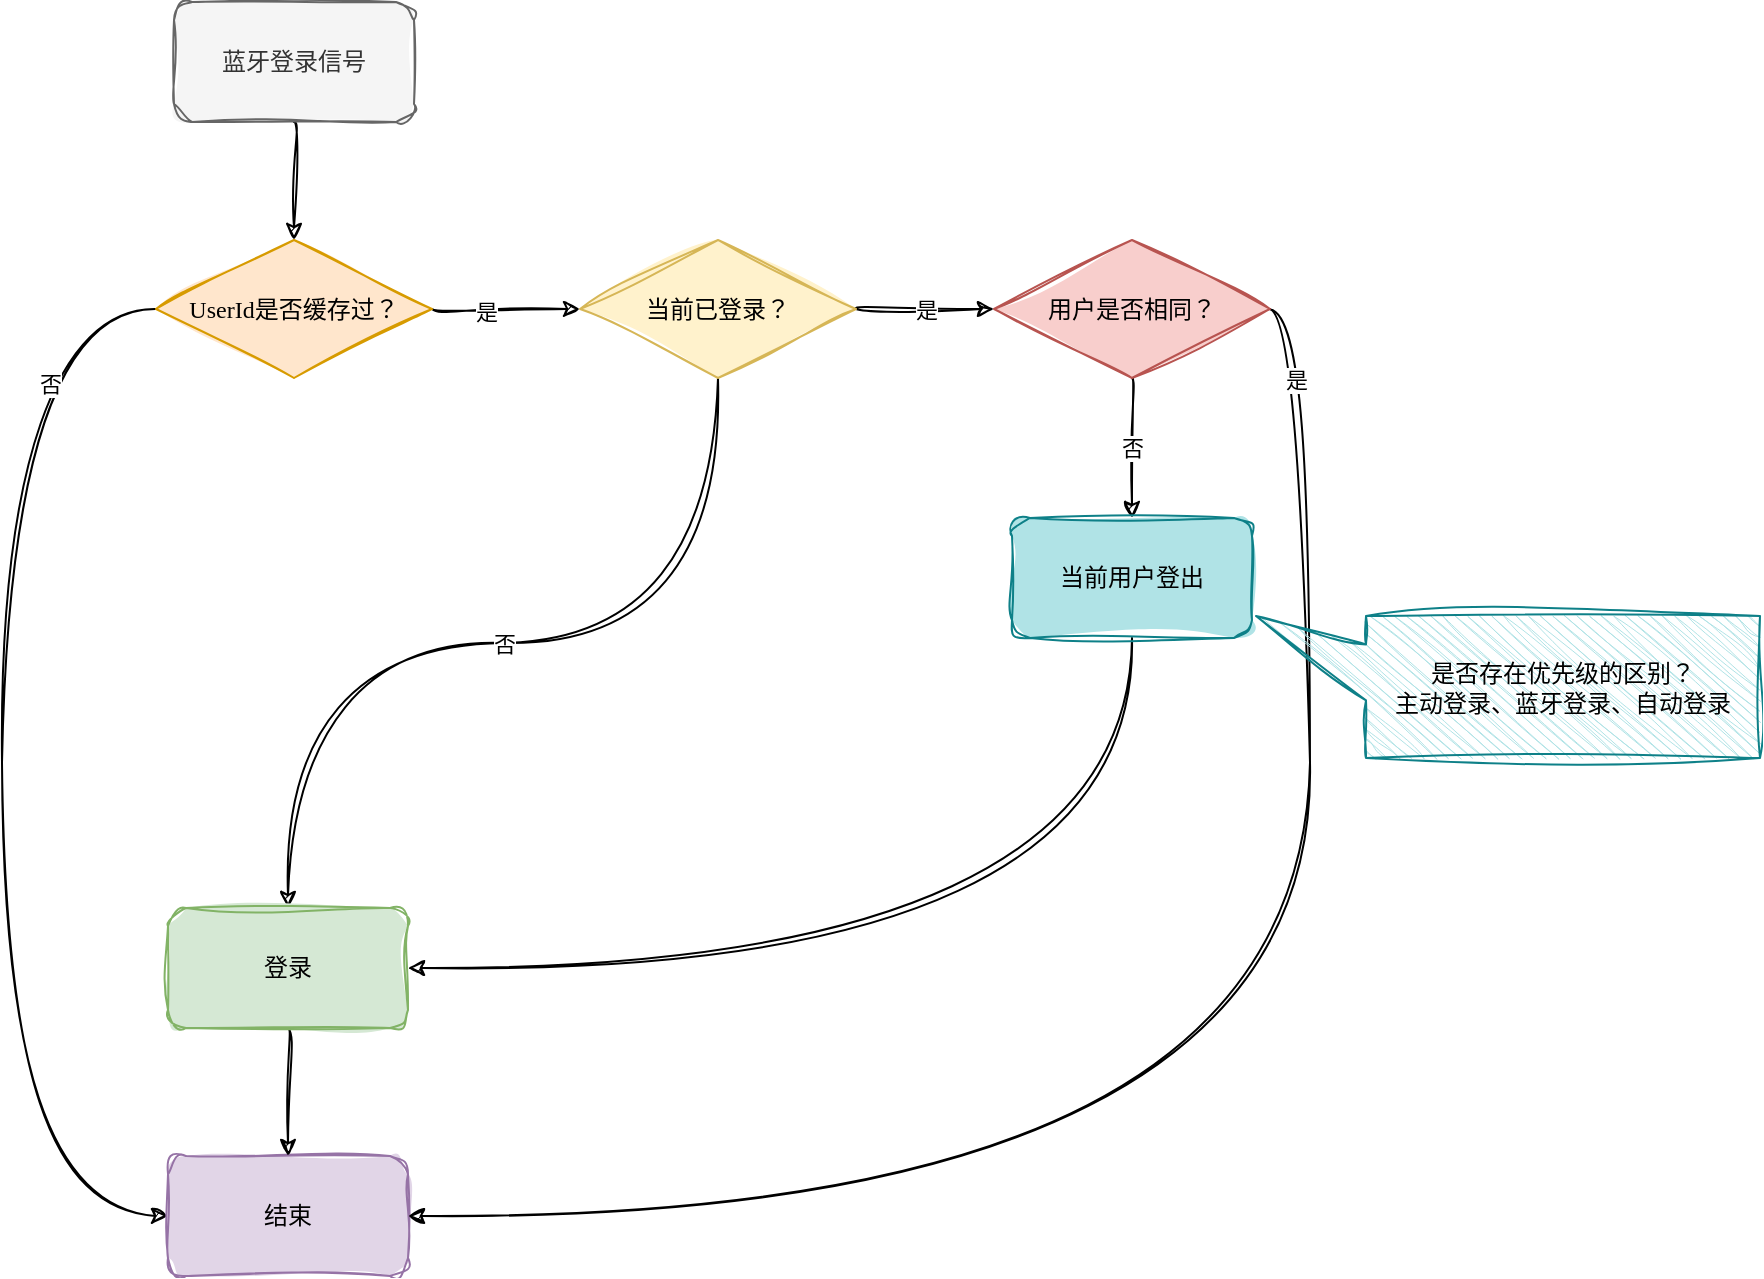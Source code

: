 <mxfile version="21.0.8" type="github">
  <diagram name="第 1 页" id="p6_CcjFaAbd17a5zXBP8">
    <mxGraphModel dx="1235" dy="758" grid="0" gridSize="10" guides="1" tooltips="1" connect="1" arrows="1" fold="1" page="0" pageScale="1" pageWidth="827" pageHeight="1169" math="0" shadow="0">
      <root>
        <mxCell id="0" />
        <mxCell id="1" parent="0" />
        <mxCell id="CxpHUTLvTEu1nHUiymsm-3" style="edgeStyle=orthogonalEdgeStyle;orthogonalLoop=1;jettySize=auto;html=1;exitX=0.5;exitY=1;exitDx=0;exitDy=0;curved=1;sketch=1;curveFitting=1;jiggle=2;" edge="1" parent="1" source="CxpHUTLvTEu1nHUiymsm-1" target="CxpHUTLvTEu1nHUiymsm-2">
          <mxGeometry relative="1" as="geometry" />
        </mxCell>
        <mxCell id="CxpHUTLvTEu1nHUiymsm-1" value="&lt;font&gt;蓝牙登录信号&lt;/font&gt;" style="rounded=1;whiteSpace=wrap;html=1;fillColor=#f5f5f5;fontColor=#333333;strokeColor=#666666;sketch=1;curveFitting=1;jiggle=2;fillStyle=solid;fontFamily=Comic Sans MS;" vertex="1" parent="1">
          <mxGeometry x="198" y="103" width="120" height="60" as="geometry" />
        </mxCell>
        <mxCell id="CxpHUTLvTEu1nHUiymsm-11" style="edgeStyle=orthogonalEdgeStyle;orthogonalLoop=1;jettySize=auto;html=1;exitX=1;exitY=0.5;exitDx=0;exitDy=0;entryX=0;entryY=0.5;entryDx=0;entryDy=0;curved=1;sketch=1;curveFitting=1;jiggle=2;" edge="1" parent="1" source="CxpHUTLvTEu1nHUiymsm-2" target="CxpHUTLvTEu1nHUiymsm-9">
          <mxGeometry relative="1" as="geometry" />
        </mxCell>
        <mxCell id="CxpHUTLvTEu1nHUiymsm-12" value="是" style="edgeLabel;html=1;align=center;verticalAlign=middle;resizable=0;points=[];" vertex="1" connectable="0" parent="CxpHUTLvTEu1nHUiymsm-11">
          <mxGeometry x="-0.27" relative="1" as="geometry">
            <mxPoint y="1" as="offset" />
          </mxGeometry>
        </mxCell>
        <mxCell id="CxpHUTLvTEu1nHUiymsm-22" style="edgeStyle=orthogonalEdgeStyle;orthogonalLoop=1;jettySize=auto;html=1;exitX=0;exitY=0.5;exitDx=0;exitDy=0;entryX=0;entryY=0.5;entryDx=0;entryDy=0;curved=1;sketch=1;curveFitting=1;jiggle=2;" edge="1" parent="1" source="CxpHUTLvTEu1nHUiymsm-2" target="CxpHUTLvTEu1nHUiymsm-4">
          <mxGeometry relative="1" as="geometry">
            <Array as="points">
              <mxPoint x="112" y="257" />
              <mxPoint x="112" y="710" />
            </Array>
          </mxGeometry>
        </mxCell>
        <mxCell id="CxpHUTLvTEu1nHUiymsm-30" value="否" style="edgeLabel;html=1;align=center;verticalAlign=middle;resizable=0;points=[];" vertex="1" connectable="0" parent="CxpHUTLvTEu1nHUiymsm-22">
          <mxGeometry x="-0.627" y="24" relative="1" as="geometry">
            <mxPoint as="offset" />
          </mxGeometry>
        </mxCell>
        <mxCell id="CxpHUTLvTEu1nHUiymsm-2" value="UserId是否缓存过？" style="rhombus;whiteSpace=wrap;html=1;fillColor=#ffe6cc;strokeColor=#d79b00;rounded=0;shadow=0;sketch=1;curveFitting=1;jiggle=2;fillStyle=solid;fontFamily=Comic Sans MS;" vertex="1" parent="1">
          <mxGeometry x="189" y="222" width="138" height="69" as="geometry" />
        </mxCell>
        <mxCell id="CxpHUTLvTEu1nHUiymsm-4" value="&lt;font&gt;结束&lt;/font&gt;" style="rounded=1;whiteSpace=wrap;html=1;fillColor=#e1d5e7;strokeColor=#9673a6;sketch=1;curveFitting=1;jiggle=2;fillStyle=solid;fontFamily=Comic Sans MS;" vertex="1" parent="1">
          <mxGeometry x="195" y="680" width="120" height="60" as="geometry" />
        </mxCell>
        <mxCell id="CxpHUTLvTEu1nHUiymsm-14" value="否" style="edgeStyle=orthogonalEdgeStyle;orthogonalLoop=1;jettySize=auto;html=1;exitX=0.5;exitY=1;exitDx=0;exitDy=0;entryX=0.5;entryY=0;entryDx=0;entryDy=0;curved=1;sketch=1;curveFitting=1;jiggle=2;" edge="1" parent="1" source="CxpHUTLvTEu1nHUiymsm-9" target="CxpHUTLvTEu1nHUiymsm-15">
          <mxGeometry relative="1" as="geometry">
            <mxPoint x="472" y="348" as="targetPoint" />
          </mxGeometry>
        </mxCell>
        <mxCell id="CxpHUTLvTEu1nHUiymsm-24" value="是" style="edgeStyle=orthogonalEdgeStyle;orthogonalLoop=1;jettySize=auto;html=1;exitX=1;exitY=0.5;exitDx=0;exitDy=0;sketch=1;curveFitting=1;jiggle=2;curved=1;" edge="1" parent="1" source="CxpHUTLvTEu1nHUiymsm-9" target="CxpHUTLvTEu1nHUiymsm-23">
          <mxGeometry relative="1" as="geometry" />
        </mxCell>
        <mxCell id="CxpHUTLvTEu1nHUiymsm-9" value="当前已登录？" style="rhombus;whiteSpace=wrap;html=1;fillColor=#fff2cc;strokeColor=#d6b656;rounded=0;shadow=0;sketch=1;curveFitting=1;jiggle=2;fillStyle=solid;fontFamily=Comic Sans MS;" vertex="1" parent="1">
          <mxGeometry x="401" y="222" width="138" height="69" as="geometry" />
        </mxCell>
        <mxCell id="CxpHUTLvTEu1nHUiymsm-21" style="edgeStyle=orthogonalEdgeStyle;orthogonalLoop=1;jettySize=auto;html=1;exitX=0.5;exitY=1;exitDx=0;exitDy=0;entryX=0.5;entryY=0;entryDx=0;entryDy=0;curved=1;sketch=1;curveFitting=1;jiggle=2;" edge="1" parent="1" source="CxpHUTLvTEu1nHUiymsm-15" target="CxpHUTLvTEu1nHUiymsm-4">
          <mxGeometry relative="1" as="geometry" />
        </mxCell>
        <mxCell id="CxpHUTLvTEu1nHUiymsm-15" value="&lt;font&gt;登录&lt;/font&gt;" style="rounded=1;whiteSpace=wrap;html=1;fillColor=#d5e8d4;strokeColor=#82b366;sketch=1;curveFitting=1;jiggle=2;fillStyle=solid;fontFamily=Comic Sans MS;" vertex="1" parent="1">
          <mxGeometry x="195" y="556" width="120" height="60" as="geometry" />
        </mxCell>
        <mxCell id="CxpHUTLvTEu1nHUiymsm-26" value="否" style="edgeStyle=orthogonalEdgeStyle;orthogonalLoop=1;jettySize=auto;html=1;exitX=0.5;exitY=1;exitDx=0;exitDy=0;curved=1;sketch=1;curveFitting=1;jiggle=2;" edge="1" parent="1" source="CxpHUTLvTEu1nHUiymsm-23" target="CxpHUTLvTEu1nHUiymsm-25">
          <mxGeometry relative="1" as="geometry" />
        </mxCell>
        <mxCell id="CxpHUTLvTEu1nHUiymsm-28" style="edgeStyle=orthogonalEdgeStyle;orthogonalLoop=1;jettySize=auto;html=1;exitX=1;exitY=0.5;exitDx=0;exitDy=0;entryX=1;entryY=0.5;entryDx=0;entryDy=0;curved=1;sketch=1;curveFitting=1;jiggle=2;" edge="1" parent="1" source="CxpHUTLvTEu1nHUiymsm-23" target="CxpHUTLvTEu1nHUiymsm-4">
          <mxGeometry relative="1" as="geometry" />
        </mxCell>
        <mxCell id="CxpHUTLvTEu1nHUiymsm-29" value="是" style="edgeLabel;html=1;align=center;verticalAlign=middle;resizable=0;points=[];" vertex="1" connectable="0" parent="CxpHUTLvTEu1nHUiymsm-28">
          <mxGeometry x="-0.88" y="-7" relative="1" as="geometry">
            <mxPoint as="offset" />
          </mxGeometry>
        </mxCell>
        <mxCell id="CxpHUTLvTEu1nHUiymsm-23" value="用户是否相同？" style="rhombus;whiteSpace=wrap;html=1;fillColor=#f8cecc;strokeColor=#b85450;rounded=0;shadow=0;sketch=1;curveFitting=1;jiggle=2;fillStyle=solid;fontFamily=Comic Sans MS;" vertex="1" parent="1">
          <mxGeometry x="608" y="222" width="138" height="69" as="geometry" />
        </mxCell>
        <mxCell id="CxpHUTLvTEu1nHUiymsm-27" style="edgeStyle=orthogonalEdgeStyle;orthogonalLoop=1;jettySize=auto;html=1;exitX=0.5;exitY=1;exitDx=0;exitDy=0;entryX=1;entryY=0.5;entryDx=0;entryDy=0;curved=1;sketch=1;curveFitting=1;jiggle=2;" edge="1" parent="1" source="CxpHUTLvTEu1nHUiymsm-25" target="CxpHUTLvTEu1nHUiymsm-15">
          <mxGeometry relative="1" as="geometry" />
        </mxCell>
        <mxCell id="CxpHUTLvTEu1nHUiymsm-25" value="&lt;font&gt;当前用户登出&lt;/font&gt;" style="rounded=1;whiteSpace=wrap;html=1;fillColor=#b0e3e6;strokeColor=#0e8088;sketch=1;curveFitting=1;jiggle=2;fillStyle=solid;fontFamily=Comic Sans MS;" vertex="1" parent="1">
          <mxGeometry x="617" y="361" width="120" height="60" as="geometry" />
        </mxCell>
        <mxCell id="CxpHUTLvTEu1nHUiymsm-31" value="是否存在优先级的区别？&lt;br&gt;主动登录、蓝牙登录、自动登录" style="shape=callout;whiteSpace=wrap;html=1;perimeter=calloutPerimeter;sketch=1;curveFitting=1;jiggle=2;flipH=0;flipV=0;direction=south;size=55;position=0.2;position2=0;base=28;fontFamily=Comic Sans MS;fillColor=#b0e3e6;strokeColor=#0e8088;" vertex="1" parent="1">
          <mxGeometry x="739" y="410" width="252" height="71" as="geometry" />
        </mxCell>
      </root>
    </mxGraphModel>
  </diagram>
</mxfile>
